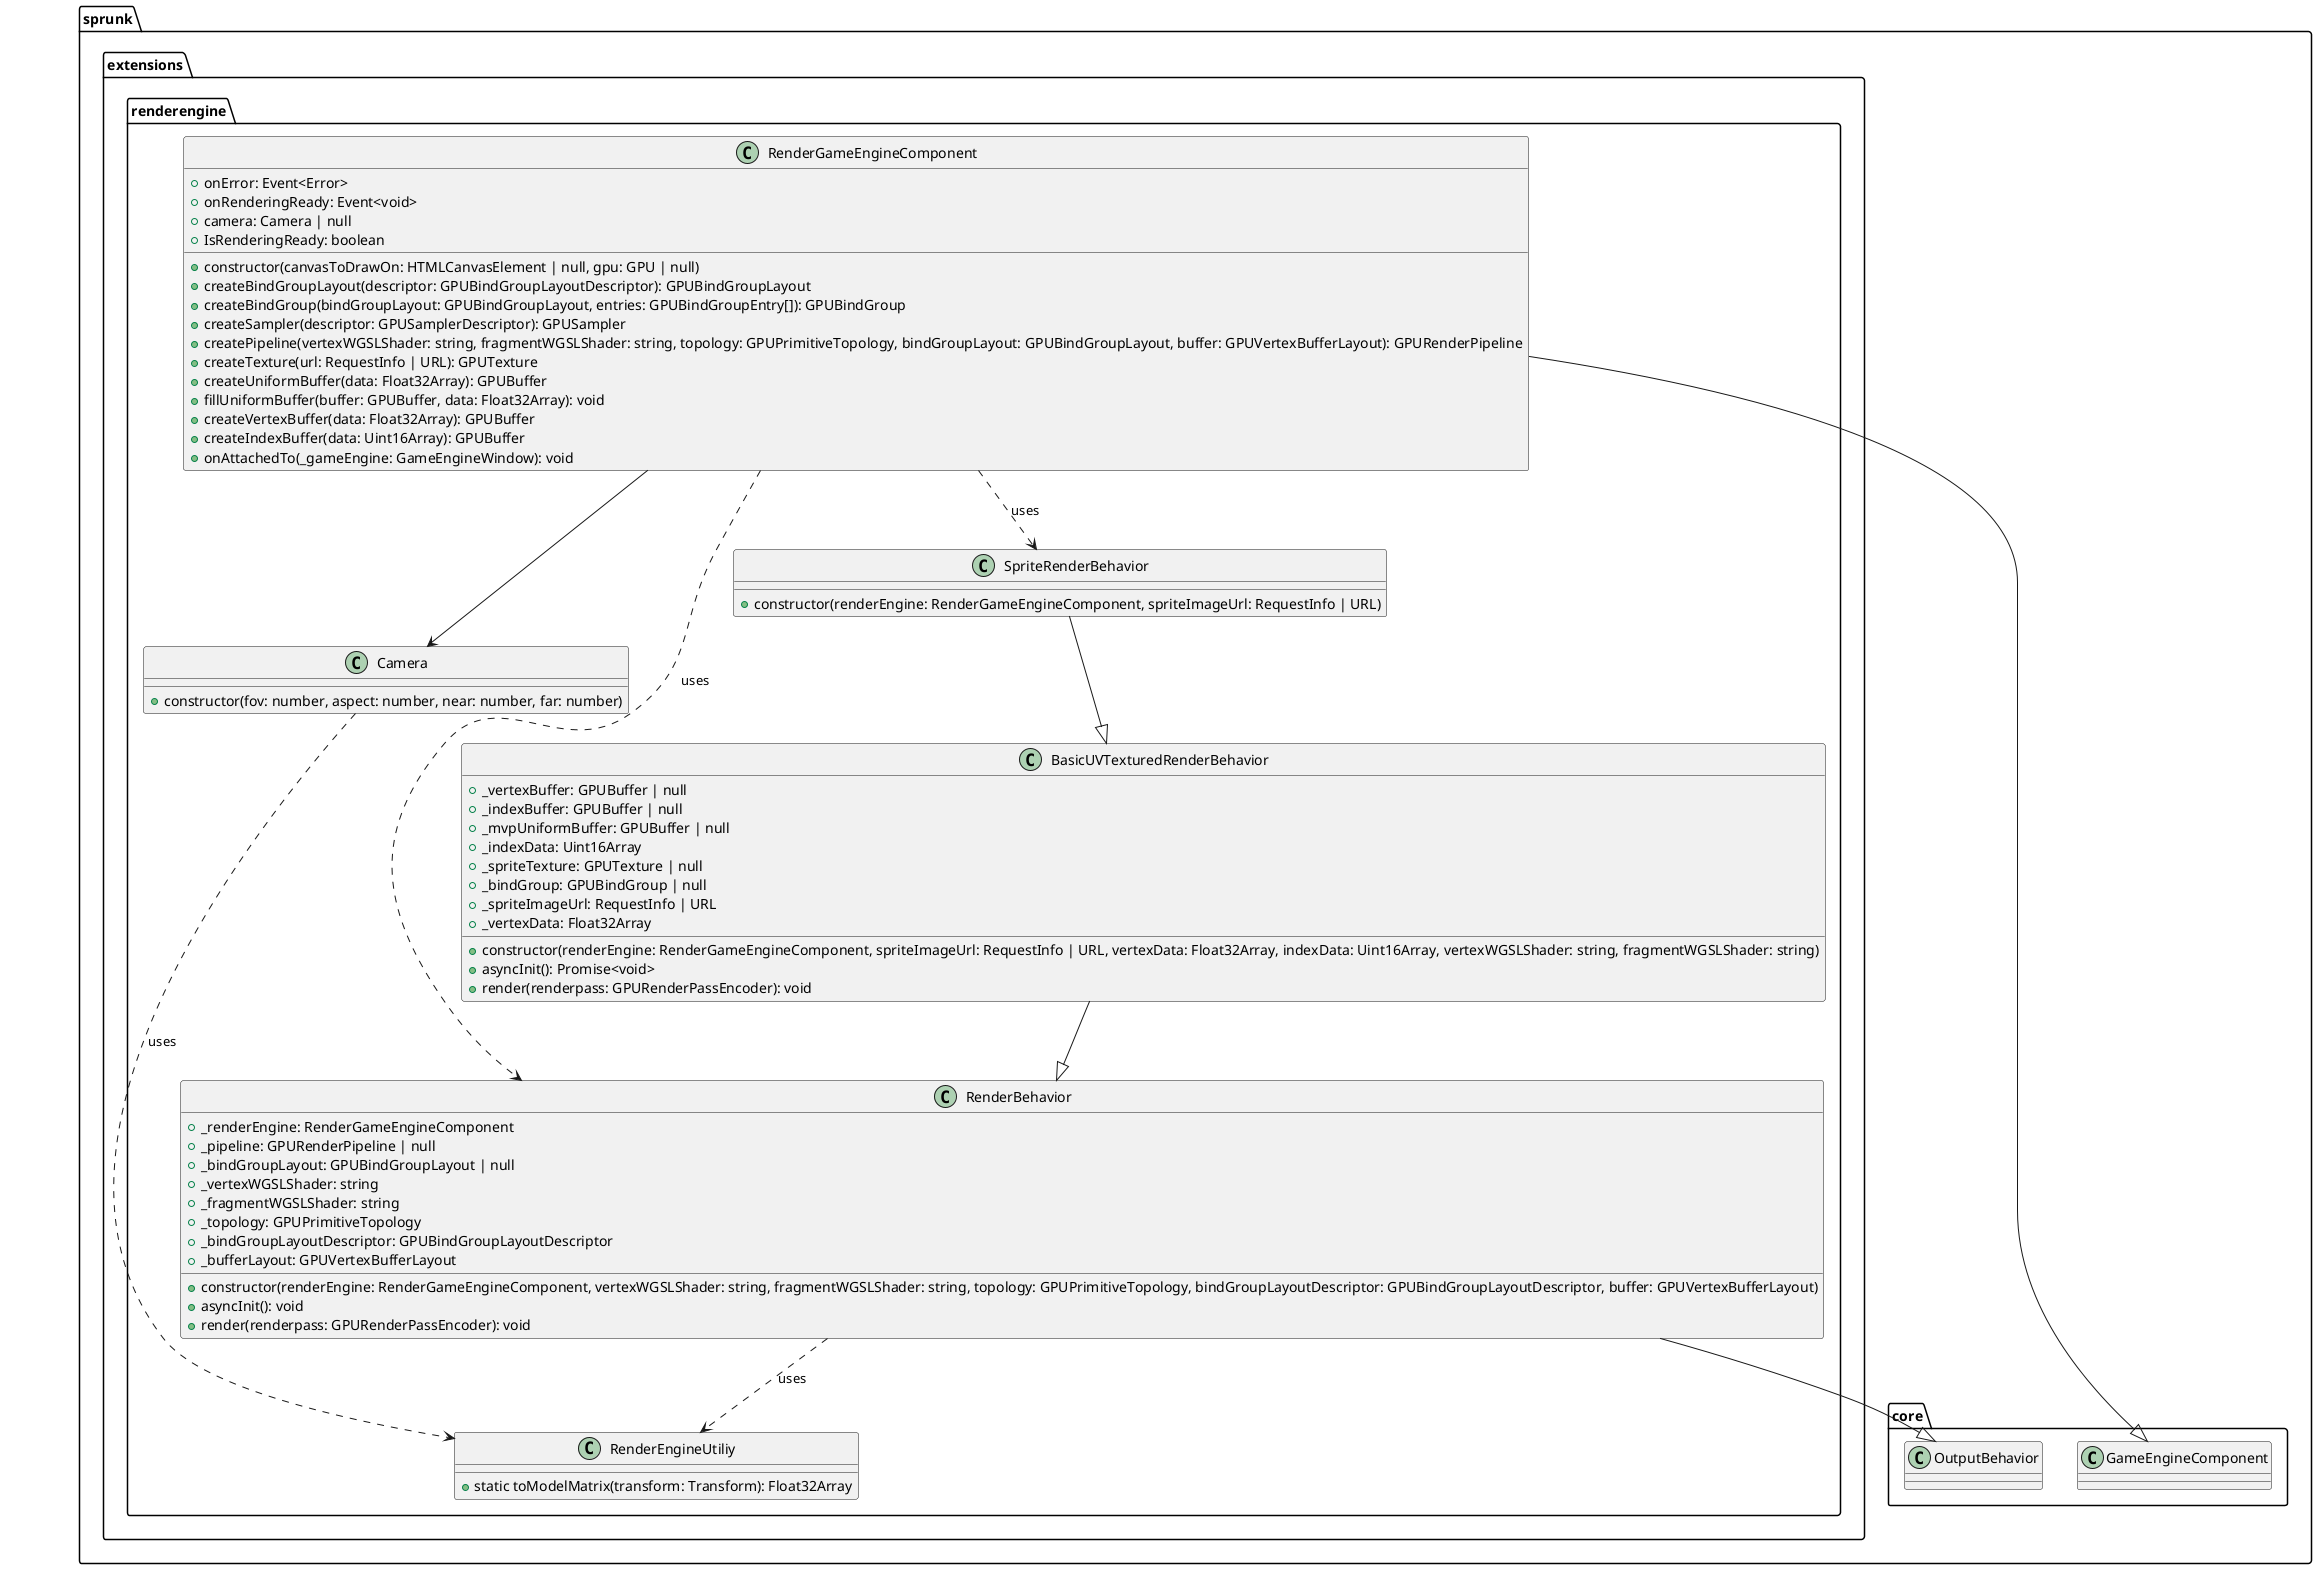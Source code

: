 @startuml

package sprunk.core{
    class OutputBehavior
    class GameEngineComponent
}

package sprunk.extensions.renderengine {
class RenderGameEngineComponent {
  +onError: Event<Error>
  +onRenderingReady: Event<void>
  +camera: Camera | null
  +IsRenderingReady: boolean
  +constructor(canvasToDrawOn: HTMLCanvasElement | null, gpu: GPU | null)
  +createBindGroupLayout(descriptor: GPUBindGroupLayoutDescriptor): GPUBindGroupLayout
  +createBindGroup(bindGroupLayout: GPUBindGroupLayout, entries: GPUBindGroupEntry[]): GPUBindGroup
  +createSampler(descriptor: GPUSamplerDescriptor): GPUSampler
  +createPipeline(vertexWGSLShader: string, fragmentWGSLShader: string, topology: GPUPrimitiveTopology, bindGroupLayout: GPUBindGroupLayout, buffer: GPUVertexBufferLayout): GPURenderPipeline
  +createTexture(url: RequestInfo | URL): GPUTexture
  +createUniformBuffer(data: Float32Array): GPUBuffer
  +fillUniformBuffer(buffer: GPUBuffer, data: Float32Array): void
  +createVertexBuffer(data: Float32Array): GPUBuffer
  +createIndexBuffer(data: Uint16Array): GPUBuffer
  +onAttachedTo(_gameEngine: GameEngineWindow): void
}

class SpriteRenderBehavior {
  +constructor(renderEngine: RenderGameEngineComponent, spriteImageUrl: RequestInfo | URL)
}

class RenderEngineUtiliy {
  +static toModelMatrix(transform: Transform): Float32Array
}

class RenderBehavior {
  +_renderEngine: RenderGameEngineComponent
  +_pipeline: GPURenderPipeline | null
  +_bindGroupLayout: GPUBindGroupLayout | null
  +_vertexWGSLShader: string
  +_fragmentWGSLShader: string
  +_topology: GPUPrimitiveTopology
  +_bindGroupLayoutDescriptor: GPUBindGroupLayoutDescriptor
  +_bufferLayout: GPUVertexBufferLayout
  +constructor(renderEngine: RenderGameEngineComponent, vertexWGSLShader: string, fragmentWGSLShader: string, topology: GPUPrimitiveTopology, bindGroupLayoutDescriptor: GPUBindGroupLayoutDescriptor, buffer: GPUVertexBufferLayout)
  +asyncInit(): void
  +render(renderpass: GPURenderPassEncoder): void
}

class Camera {
  +constructor(fov: number, aspect: number, near: number, far: number)
}

class BasicUVTexturedRenderBehavior {
  +_vertexBuffer: GPUBuffer | null
  +_indexBuffer: GPUBuffer | null
  +_mvpUniformBuffer: GPUBuffer | null
  +_indexData: Uint16Array
  +_spriteTexture: GPUTexture | null
  +_bindGroup: GPUBindGroup | null
  +_spriteImageUrl: RequestInfo | URL
  +_vertexData: Float32Array
  +constructor(renderEngine: RenderGameEngineComponent, spriteImageUrl: RequestInfo | URL, vertexData: Float32Array, indexData: Uint16Array, vertexWGSLShader: string, fragmentWGSLShader: string)
  +asyncInit(): Promise<void>
  +render(renderpass: GPURenderPassEncoder): void
}

RenderGameEngineComponent --|> GameEngineComponent
RenderBehavior --|> OutputBehavior
SpriteRenderBehavior --|> BasicUVTexturedRenderBehavior
BasicUVTexturedRenderBehavior --|> RenderBehavior

RenderGameEngineComponent --> Camera
RenderGameEngineComponent ..> RenderBehavior : "uses"
RenderGameEngineComponent ..> SpriteRenderBehavior : "uses"
RenderBehavior ..> RenderEngineUtiliy : "uses"
Camera ..> RenderEngineUtiliy : "uses"
}

@enduml
